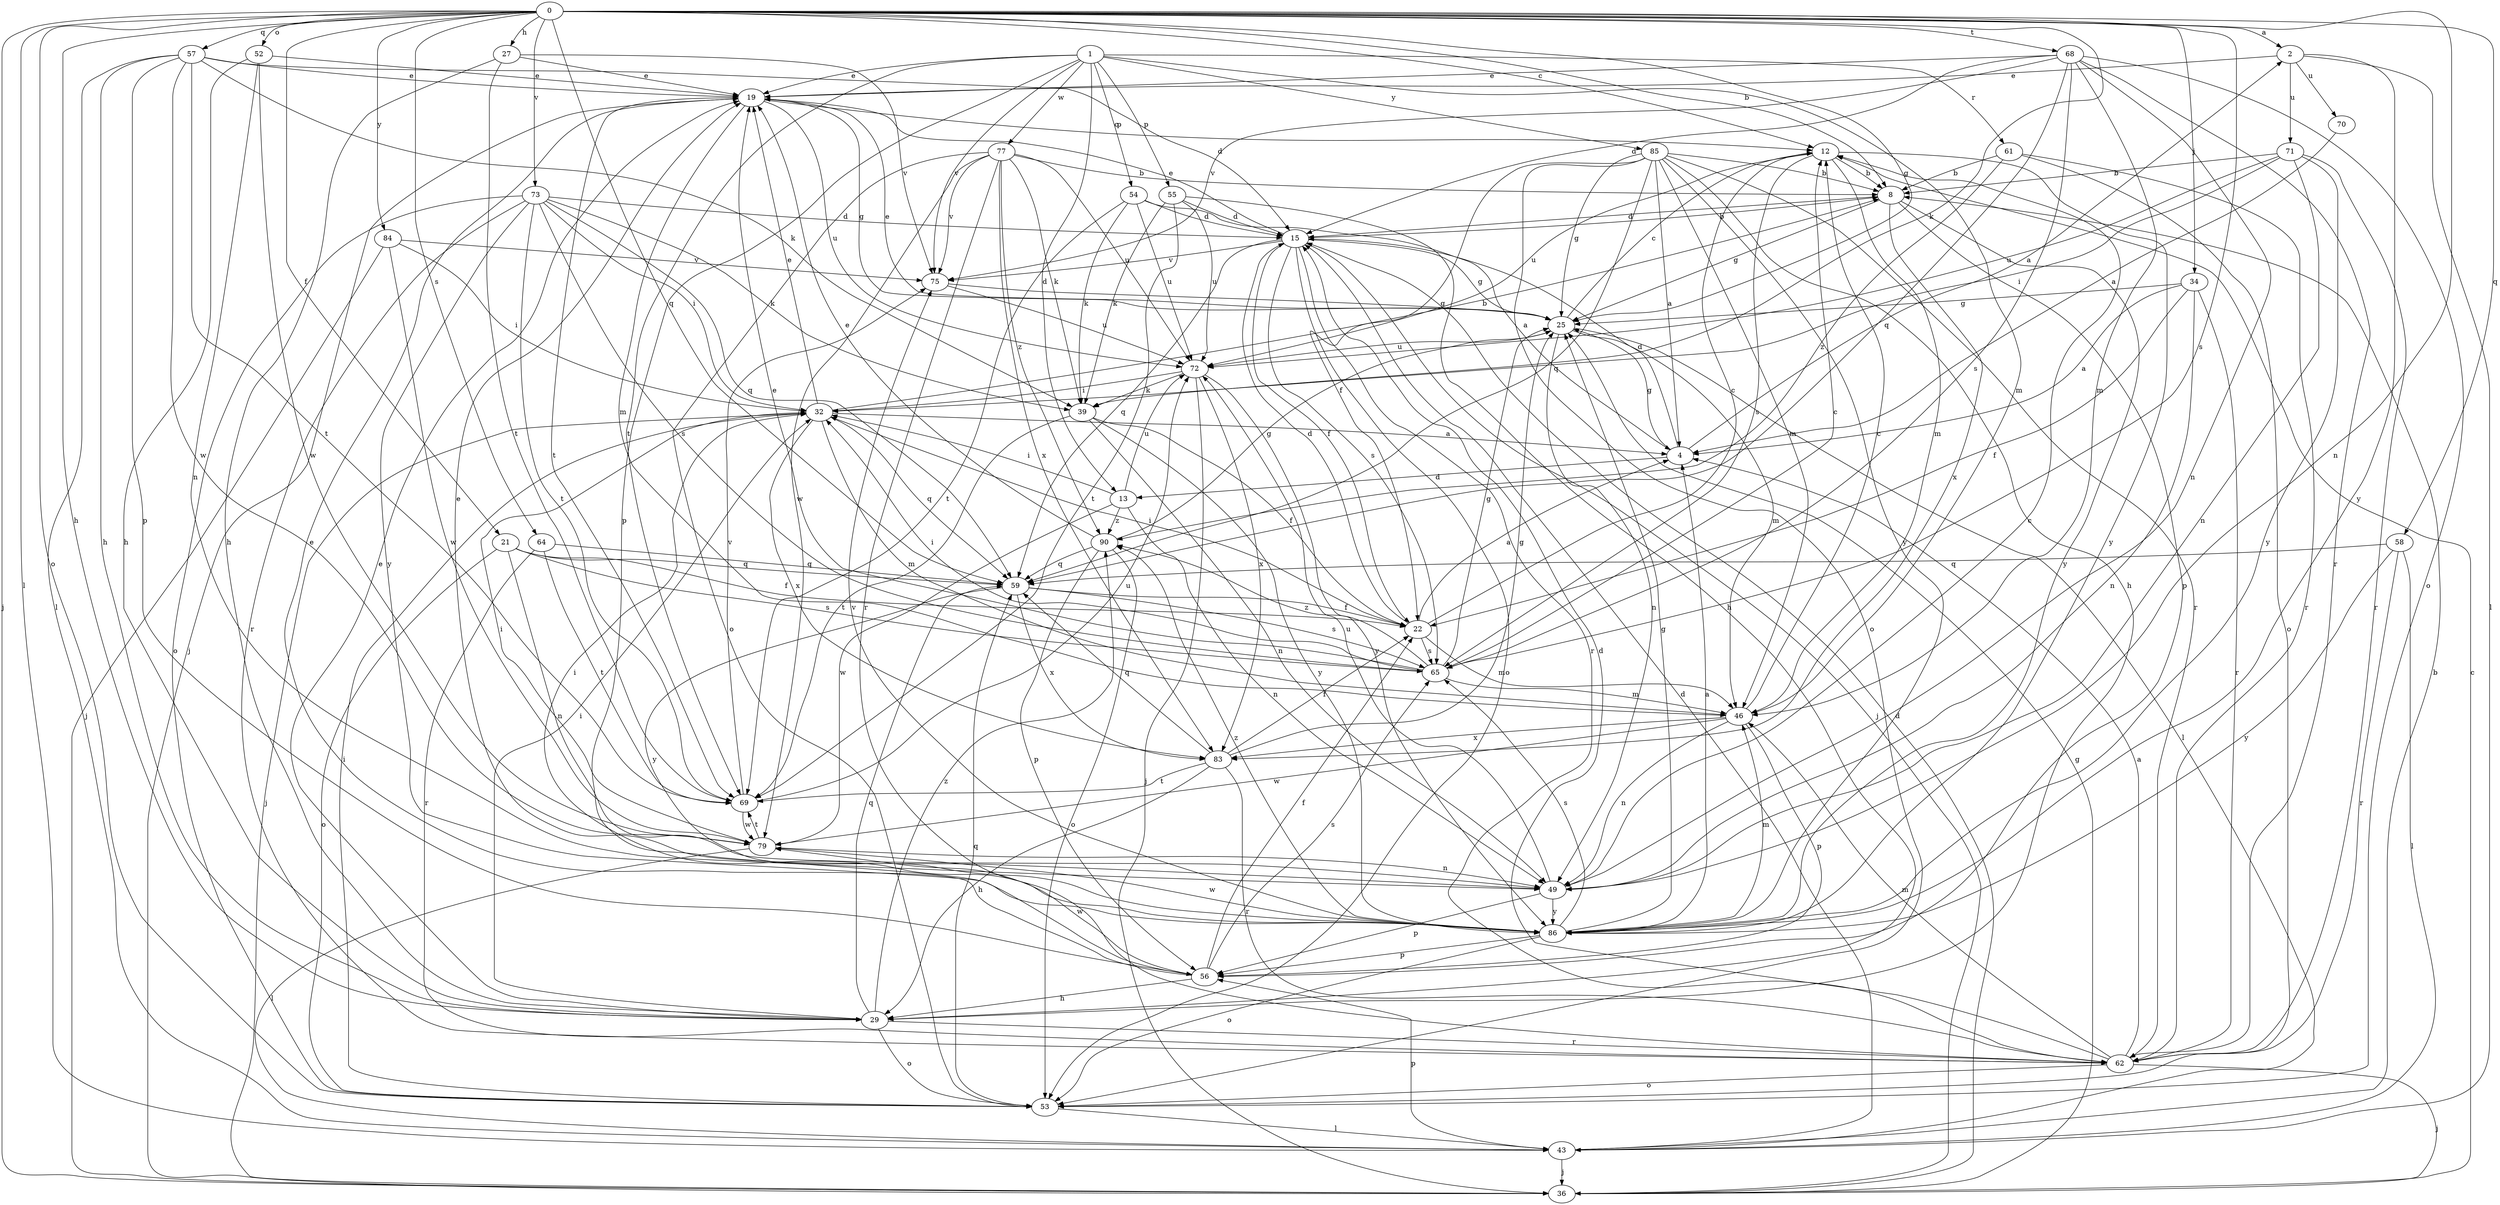 strict digraph  {
0;
1;
2;
4;
8;
12;
13;
15;
19;
21;
22;
25;
27;
29;
32;
34;
36;
39;
43;
46;
49;
52;
53;
54;
55;
56;
57;
58;
59;
61;
62;
64;
65;
68;
69;
70;
71;
72;
73;
75;
77;
79;
83;
84;
85;
86;
90;
0 -> 2  [label=a];
0 -> 8  [label=b];
0 -> 12  [label=c];
0 -> 21  [label=f];
0 -> 25  [label=g];
0 -> 27  [label=h];
0 -> 29  [label=h];
0 -> 34  [label=j];
0 -> 36  [label=j];
0 -> 39  [label=k];
0 -> 43  [label=l];
0 -> 49  [label=n];
0 -> 52  [label=o];
0 -> 53  [label=o];
0 -> 57  [label=q];
0 -> 58  [label=q];
0 -> 59  [label=q];
0 -> 64  [label=s];
0 -> 65  [label=s];
0 -> 68  [label=t];
0 -> 73  [label=v];
0 -> 84  [label=y];
1 -> 13  [label=d];
1 -> 19  [label=e];
1 -> 46  [label=m];
1 -> 54  [label=p];
1 -> 55  [label=p];
1 -> 56  [label=p];
1 -> 61  [label=r];
1 -> 69  [label=t];
1 -> 75  [label=v];
1 -> 77  [label=w];
1 -> 85  [label=y];
2 -> 19  [label=e];
2 -> 43  [label=l];
2 -> 70  [label=u];
2 -> 71  [label=u];
2 -> 86  [label=y];
4 -> 2  [label=a];
4 -> 13  [label=d];
4 -> 15  [label=d];
4 -> 25  [label=g];
8 -> 15  [label=d];
8 -> 25  [label=g];
8 -> 56  [label=p];
8 -> 83  [label=x];
8 -> 86  [label=y];
12 -> 8  [label=b];
12 -> 46  [label=m];
12 -> 65  [label=s];
12 -> 72  [label=u];
12 -> 86  [label=y];
13 -> 32  [label=i];
13 -> 49  [label=n];
13 -> 72  [label=u];
13 -> 79  [label=w];
13 -> 90  [label=z];
15 -> 8  [label=b];
15 -> 19  [label=e];
15 -> 22  [label=f];
15 -> 25  [label=g];
15 -> 36  [label=j];
15 -> 53  [label=o];
15 -> 59  [label=q];
15 -> 62  [label=r];
15 -> 65  [label=s];
15 -> 75  [label=v];
19 -> 12  [label=c];
19 -> 25  [label=g];
19 -> 36  [label=j];
19 -> 46  [label=m];
19 -> 69  [label=t];
19 -> 72  [label=u];
21 -> 22  [label=f];
21 -> 49  [label=n];
21 -> 53  [label=o];
21 -> 59  [label=q];
21 -> 65  [label=s];
22 -> 4  [label=a];
22 -> 12  [label=c];
22 -> 15  [label=d];
22 -> 32  [label=i];
22 -> 46  [label=m];
22 -> 65  [label=s];
25 -> 12  [label=c];
25 -> 19  [label=e];
25 -> 43  [label=l];
25 -> 46  [label=m];
25 -> 49  [label=n];
25 -> 72  [label=u];
27 -> 19  [label=e];
27 -> 29  [label=h];
27 -> 69  [label=t];
27 -> 75  [label=v];
29 -> 19  [label=e];
29 -> 32  [label=i];
29 -> 53  [label=o];
29 -> 59  [label=q];
29 -> 62  [label=r];
29 -> 90  [label=z];
32 -> 4  [label=a];
32 -> 8  [label=b];
32 -> 19  [label=e];
32 -> 36  [label=j];
32 -> 46  [label=m];
32 -> 59  [label=q];
32 -> 83  [label=x];
34 -> 4  [label=a];
34 -> 22  [label=f];
34 -> 25  [label=g];
34 -> 49  [label=n];
34 -> 62  [label=r];
36 -> 12  [label=c];
36 -> 15  [label=d];
36 -> 25  [label=g];
39 -> 22  [label=f];
39 -> 49  [label=n];
39 -> 69  [label=t];
39 -> 86  [label=y];
43 -> 8  [label=b];
43 -> 15  [label=d];
43 -> 36  [label=j];
43 -> 56  [label=p];
46 -> 12  [label=c];
46 -> 49  [label=n];
46 -> 56  [label=p];
46 -> 79  [label=w];
46 -> 83  [label=x];
49 -> 12  [label=c];
49 -> 19  [label=e];
49 -> 56  [label=p];
49 -> 72  [label=u];
49 -> 86  [label=y];
52 -> 19  [label=e];
52 -> 29  [label=h];
52 -> 49  [label=n];
52 -> 79  [label=w];
53 -> 32  [label=i];
53 -> 43  [label=l];
53 -> 59  [label=q];
54 -> 4  [label=a];
54 -> 15  [label=d];
54 -> 39  [label=k];
54 -> 69  [label=t];
54 -> 72  [label=u];
55 -> 15  [label=d];
55 -> 29  [label=h];
55 -> 39  [label=k];
55 -> 69  [label=t];
55 -> 72  [label=u];
56 -> 19  [label=e];
56 -> 22  [label=f];
56 -> 29  [label=h];
56 -> 65  [label=s];
56 -> 79  [label=w];
57 -> 15  [label=d];
57 -> 19  [label=e];
57 -> 29  [label=h];
57 -> 39  [label=k];
57 -> 43  [label=l];
57 -> 56  [label=p];
57 -> 69  [label=t];
57 -> 79  [label=w];
58 -> 43  [label=l];
58 -> 59  [label=q];
58 -> 62  [label=r];
58 -> 86  [label=y];
59 -> 22  [label=f];
59 -> 65  [label=s];
59 -> 83  [label=x];
59 -> 86  [label=y];
61 -> 8  [label=b];
61 -> 53  [label=o];
61 -> 62  [label=r];
61 -> 90  [label=z];
62 -> 4  [label=a];
62 -> 15  [label=d];
62 -> 36  [label=j];
62 -> 46  [label=m];
62 -> 53  [label=o];
64 -> 59  [label=q];
64 -> 62  [label=r];
64 -> 69  [label=t];
65 -> 12  [label=c];
65 -> 19  [label=e];
65 -> 25  [label=g];
65 -> 32  [label=i];
65 -> 46  [label=m];
65 -> 90  [label=z];
68 -> 15  [label=d];
68 -> 19  [label=e];
68 -> 46  [label=m];
68 -> 49  [label=n];
68 -> 53  [label=o];
68 -> 59  [label=q];
68 -> 62  [label=r];
68 -> 65  [label=s];
68 -> 75  [label=v];
69 -> 72  [label=u];
69 -> 75  [label=v];
69 -> 79  [label=w];
70 -> 4  [label=a];
71 -> 8  [label=b];
71 -> 32  [label=i];
71 -> 49  [label=n];
71 -> 62  [label=r];
71 -> 72  [label=u];
71 -> 86  [label=y];
72 -> 32  [label=i];
72 -> 36  [label=j];
72 -> 39  [label=k];
72 -> 83  [label=x];
72 -> 86  [label=y];
73 -> 15  [label=d];
73 -> 32  [label=i];
73 -> 39  [label=k];
73 -> 53  [label=o];
73 -> 59  [label=q];
73 -> 62  [label=r];
73 -> 65  [label=s];
73 -> 69  [label=t];
73 -> 86  [label=y];
75 -> 25  [label=g];
75 -> 72  [label=u];
77 -> 8  [label=b];
77 -> 39  [label=k];
77 -> 53  [label=o];
77 -> 62  [label=r];
77 -> 72  [label=u];
77 -> 75  [label=v];
77 -> 79  [label=w];
77 -> 83  [label=x];
77 -> 90  [label=z];
79 -> 32  [label=i];
79 -> 43  [label=l];
79 -> 49  [label=n];
79 -> 69  [label=t];
83 -> 22  [label=f];
83 -> 25  [label=g];
83 -> 29  [label=h];
83 -> 59  [label=q];
83 -> 62  [label=r];
83 -> 69  [label=t];
84 -> 32  [label=i];
84 -> 36  [label=j];
84 -> 75  [label=v];
84 -> 79  [label=w];
85 -> 4  [label=a];
85 -> 8  [label=b];
85 -> 22  [label=f];
85 -> 25  [label=g];
85 -> 29  [label=h];
85 -> 46  [label=m];
85 -> 53  [label=o];
85 -> 59  [label=q];
85 -> 62  [label=r];
85 -> 86  [label=y];
86 -> 4  [label=a];
86 -> 25  [label=g];
86 -> 32  [label=i];
86 -> 46  [label=m];
86 -> 53  [label=o];
86 -> 56  [label=p];
86 -> 65  [label=s];
86 -> 75  [label=v];
86 -> 79  [label=w];
86 -> 90  [label=z];
90 -> 19  [label=e];
90 -> 25  [label=g];
90 -> 53  [label=o];
90 -> 56  [label=p];
90 -> 59  [label=q];
}
